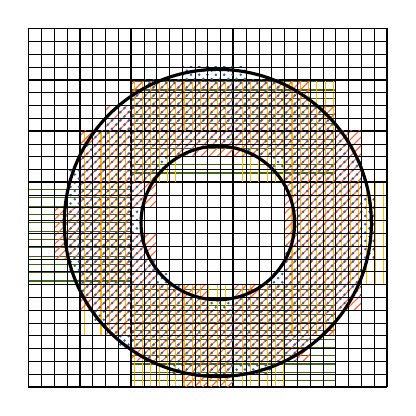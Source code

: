 \begin{tikzpicture}[scale=0.65]
% 
\def\xc{0.7}
\def\yc{0.2}
\def\rin{1.5}
\def\rout{3}
% 
% \definecolor{c1}{HTML}{440154FF}
% \definecolor{c2}{HTML}{38598CFF}
% \definecolor{c3}{HTML}{1E9B8AFF}
% \definecolor{c4}{HTML}{FDE725FF}
\definecolor{c1}{rgb}{0.25,0.4,0.1}
\definecolor{c2}{rgb}{1.0,0.73,0}
\definecolor{c3}{rgb}{0.98,0.4,0.25}
\definecolor{c4}{rgb}{0.22,0.36,0.59}
% 
\newcommand{\fiber}[3]{
	\def\dd{#1}
	\pgfmathsetmacro{\xmin}{int(floor(\xc-\rout))}
	\pgfmathsetmacro{\xmax}{int(ceil(\xc+\rout))}
	\pgfmathsetmacro{\xd}{\xmin+\dd}
	\pgfmathsetmacro{\ymin}{int(floor(\yc-\rout))}
	\pgfmathsetmacro{\ymax}{int(ceil(\yc+\rout))}
	\pgfmathsetmacro{\yd}{\ymin+\dd}
	% 
	\pgfmathsetmacro{\rmin}{\rin*\rin*100}
	\pgfmathsetmacro{\rmax}{\rout*\rout*100}
	\foreach \x in {\xmin,\xd,...,\xmax} {
		\foreach \y in {\ymin,\yd,...,\ymax} {
			\pgfmathsetmacro{\d}{int(((\x-\xc+\dd/2)*(\x-\xc+\dd/2)+(\y-\yc+\dd/2)*(\y-\yc+\dd/2))*100)}
			\ifnum\d>\rmin
			\ifnum\d<\rmax
			\path [#3] (\x,\y) rectangle ($ (\x, \y) + (\dd, \dd) $);
			\fi\fi
		}
	}
	\foreach \x in {\xmin,\xd,...,\xmax} {
		\draw[#2] (\x,\ymin) -- (\x,\ymax);
	}
	\foreach \y in {\ymin,\yd,...,\ymax} {
		\draw[#2] (\xmin,\y) -- (\xmax,\y);
	}
}
% 
\fiber{2}{line width = 0.2mm}{pattern color=c1,pattern=horizontal lines}
\fiber{1}{line width = 0.1mm}{pattern color=c2,pattern=vertical lines}
\fiber{0.5}{line width = 0.05mm}{pattern color=c3,pattern=north east lines}
\fiber{0.25}{line width = 0.025mm}{pattern color=c4,pattern=crosshatch dots}
% \fiber{2}{}{fill, c1, opacity=0.25}
% \fiber{1}{very thin}{fill, c2, opacity=0.25}
% \fiber{0.5}{ultra thin}{fill, c3, opacity=0.25}
% \fiber{0.25}{ultra thin}{fill, c4, opacity=0.25}
% 
\draw[line width = 0.4mm] (\xc,\yc) circle (\rin);
\draw[line width = 0.4mm] (\xc,\yc) circle (\rout);
% 
\end{tikzpicture}